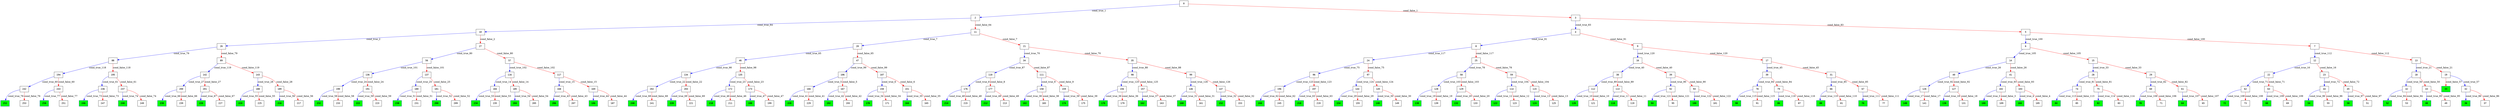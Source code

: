 digraph ExecutionTree {
	node [color=black fontname=Courier height=.5 shape=record]
	94 [color=blue, fillcolor=green, style=filled, fontcolor=black, fontname="Courier-Bold"]
	90 [color=blue, fillcolor=green, style=filled, fontcolor=black, fontname="Courier-Bold"]
	86 [color=blue, fillcolor=green, style=filled, fontcolor=black, fontname="Courier-Bold"]
	84 [color=blue, fillcolor=green, style=filled, fontcolor=black, fontname="Courier-Bold"]
	82 [color=blue, fillcolor=green, style=filled, fontcolor=black, fontname="Courier-Bold"]
	80 [color=blue, fillcolor=green, style=filled, fontcolor=black, fontname="Courier-Bold"]
	76 [color=blue, fillcolor=green, style=filled, fontcolor=black, fontname="Courier-Bold"]
	72 [color=blue, fillcolor=green, style=filled, fontcolor=black, fontname="Courier-Bold"]
	70 [color=blue, fillcolor=green, style=filled, fontcolor=black, fontname="Courier-Bold"]
	68 [color=blue, fillcolor=green, style=filled, fontcolor=black, fontname="Courier-Bold"]
	64 [color=blue, fillcolor=green, style=filled, fontcolor=black, fontname="Courier-Bold"]
	54 [color=blue, fillcolor=green, style=filled, fontcolor=black, fontname="Courier-Bold"]
	52 [color=blue, fillcolor=green, style=filled, fontcolor=black, fontname="Courier-Bold"]
	50 [color=blue, fillcolor=green, style=filled, fontcolor=black, fontname="Courier-Bold"]
	48 [color=blue, fillcolor=green, style=filled, fontcolor=black, fontname="Courier-Bold"]
	36 [color=blue, fillcolor=green, style=filled, fontcolor=black, fontname="Courier-Bold"]
	33 [color=blue, fillcolor=green, style=filled, fontcolor=black, fontname="Courier-Bold"]
	252 [color=blue, fillcolor=green, style=filled, fontcolor=black, fontname="Courier-Bold"]
	250 [color=blue, fillcolor=green, style=filled, fontcolor=black, fontname="Courier-Bold"]
	248 [color=blue, fillcolor=green, style=filled, fontcolor=black, fontname="Courier-Bold"]
	246 [color=blue, fillcolor=green, style=filled, fontcolor=black, fontname="Courier-Bold"]
	244 [color=blue, fillcolor=green, style=filled, fontcolor=black, fontname="Courier-Bold"]
	240 [color=blue, fillcolor=green, style=filled, fontcolor=black, fontname="Courier-Bold"]
	238 [color=blue, fillcolor=green, style=filled, fontcolor=black, fontname="Courier-Bold"]
	234 [color=blue, fillcolor=green, style=filled, fontcolor=black, fontname="Courier-Bold"]
	232 [color=blue, fillcolor=green, style=filled, fontcolor=black, fontname="Courier-Bold"]
	230 [color=blue, fillcolor=green, style=filled, fontcolor=black, fontname="Courier-Bold"]
	228 [color=blue, fillcolor=green, style=filled, fontcolor=black, fontname="Courier-Bold"]
	226 [color=blue, fillcolor=green, style=filled, fontcolor=black, fontname="Courier-Bold"]
	224 [color=blue, fillcolor=green, style=filled, fontcolor=black, fontname="Courier-Bold"]
	222 [color=blue, fillcolor=green, style=filled, fontcolor=black, fontname="Courier-Bold"]
	220 [color=blue, fillcolor=green, style=filled, fontcolor=black, fontname="Courier-Bold"]
	218 [color=blue, fillcolor=green, style=filled, fontcolor=black, fontname="Courier-Bold"]
	216 [color=blue, fillcolor=green, style=filled, fontcolor=black, fontname="Courier-Bold"]
	214 [color=blue, fillcolor=green, style=filled, fontcolor=black, fontname="Courier-Bold"]
	212 [color=blue, fillcolor=green, style=filled, fontcolor=black, fontname="Courier-Bold"]
	210 [color=blue, fillcolor=green, style=filled, fontcolor=black, fontname="Courier-Bold"]
	208 [color=blue, fillcolor=green, style=filled, fontcolor=black, fontname="Courier-Bold"]
	206 [color=blue, fillcolor=green, style=filled, fontcolor=black, fontname="Courier-Bold"]
	204 [color=blue, fillcolor=green, style=filled, fontcolor=black, fontname="Courier-Bold"]
	198 [color=blue, fillcolor=green, style=filled, fontcolor=black, fontname="Courier-Bold"]
	192 [color=blue, fillcolor=green, style=filled, fontcolor=black, fontname="Courier-Bold"]
	186 [color=blue, fillcolor=green, style=filled, fontcolor=black, fontname="Courier-Bold"]
	182 [color=blue, fillcolor=green, style=filled, fontcolor=black, fontname="Courier-Bold"]
	178 [color=blue, fillcolor=green, style=filled, fontcolor=black, fontname="Courier-Bold"]
	174 [color=blue, fillcolor=green, style=filled, fontcolor=black, fontname="Courier-Bold"]
	170 [color=blue, fillcolor=green, style=filled, fontcolor=black, fontname="Courier-Bold"]
	164 [color=blue, fillcolor=green, style=filled, fontcolor=black, fontname="Courier-Bold"]
	162 [color=blue, fillcolor=green, style=filled, fontcolor=black, fontname="Courier-Bold"]
	160 [color=blue, fillcolor=green, style=filled, fontcolor=black, fontname="Courier-Bold"]
	154 [color=blue, fillcolor=green, style=filled, fontcolor=black, fontname="Courier-Bold"]
	152 [color=blue, fillcolor=green, style=filled, fontcolor=black, fontname="Courier-Bold"]
	148 [color=blue, fillcolor=green, style=filled, fontcolor=black, fontname="Courier-Bold"]
	140 [color=blue, fillcolor=green, style=filled, fontcolor=black, fontname="Courier-Bold"]
	138 [color=blue, fillcolor=green, style=filled, fontcolor=black, fontname="Courier-Bold"]
	132 [color=blue, fillcolor=green, style=filled, fontcolor=black, fontname="Courier-Bold"]
	130 [color=blue, fillcolor=green, style=filled, fontcolor=black, fontname="Courier-Bold"]
	124 [color=blue, fillcolor=green, style=filled, fontcolor=black, fontname="Courier-Bold"]
	122 [color=blue, fillcolor=green, style=filled, fontcolor=black, fontname="Courier-Bold"]
	120 [color=blue, fillcolor=green, style=filled, fontcolor=black, fontname="Courier-Bold"]
	118 [color=blue, fillcolor=green, style=filled, fontcolor=black, fontname="Courier-Bold"]
	108 [color=blue, fillcolor=green, style=filled, fontcolor=black, fontname="Courier-Bold"]
	104 [color=blue, fillcolor=green, style=filled, fontcolor=black, fontname="Courier-Bold"]
	100 [color=blue, fillcolor=green, style=filled, fontcolor=black, fontname="Courier-Bold"]
	0 -> 2 [label=cond_true_1 color=blue]
	0 -> 3 [label=cond_false_1 color=red]
	2 -> 10 [label=cond_true_64 color=blue]
	2 -> 11 [label=cond_false_64 color=red]
	3 -> 4 [label=cond_true_83 color=blue]
	3 -> 5 [label=cond_false_83 color=red]
	10 -> 26 [label=cond_true_2 color=blue]
	10 -> 27 [label=cond_false_2 color=red]
	26 -> 88 [label=cond_true_79 color=blue]
	26 -> 89 [label=cond_false_79 color=red]
	27 -> 56 [label=cond_true_80 color=blue]
	27 -> 57 [label=cond_false_80 color=red]
	102 -> 108 [label=cond_true_3 color=blue]
	102 -> 109 [label=cond_false_3 color=red]
	103 -> 104 [label=cond_true_4 color=blue]
	103 -> 105 [label=cond_false_4 color=red]
	106 -> 166 [label=cond_true_5 color=blue]
	106 -> 167 [label=cond_false_5 color=red]
	166 -> 228 [label=cond_true_41 color=blue]
	166 -> 229 [label=cond_false_41 color=red]
	167 -> 192 [label=cond_true_42 color=blue]
	167 -> 193 [label=cond_false_42 color=red]
	107 -> 150 [label=cond_true_6 color=blue]
	107 -> 151 [label=cond_false_6 color=red]
	150 -> 170 [label=cond_true_34 color=blue]
	150 -> 171 [label=cond_false_34 color=red]
	151 -> 164 [label=cond_true_35 color=blue]
	151 -> 165 [label=cond_false_35 color=red]
	11 -> 20 [label=cond_true_7 color=blue]
	11 -> 21 [label=cond_false_7 color=red]
	20 -> 46 [label=cond_true_65 color=blue]
	20 -> 47 [label=cond_false_65 color=red]
	21 -> 34 [label=cond_true_70 color=blue]
	21 -> 35 [label=cond_false_70 color=red]
	110 -> 176 [label=cond_true_8 color=blue]
	110 -> 177 [label=cond_false_8 color=red]
	176 -> 214 [label=cond_true_48 color=blue]
	176 -> 215 [label=cond_false_48 color=red]
	177 -> 212 [label=cond_true_49 color=blue]
	177 -> 213 [label=cond_false_49 color=red]
	111 -> 158 [label=cond_true_9 color=blue]
	111 -> 159 [label=cond_false_9 color=red]
	158 -> 182 [label=cond_true_38 color=blue]
	158 -> 183 [label=cond_false_38 color=red]
	159 -> 174 [label=cond_true_39 color=blue]
	159 -> 175 [label=cond_false_39 color=red]
	112 -> 120 [label=cond_true_10 color=blue]
	112 -> 121 [label=cond_false_10 color=red]
	113 -> 118 [label=cond_true_11 color=blue]
	113 -> 119 [label=cond_false_11 color=red]
	114 -> 122 [label=cond_true_12 color=blue]
	114 -> 123 [label=cond_false_12 color=red]
	115 -> 124 [label=cond_true_13 color=blue]
	115 -> 125 [label=cond_false_13 color=red]
	116 -> 184 [label=cond_true_14 color=blue]
	116 -> 185 [label=cond_false_14 color=red]
	184 -> 234 [label=cond_true_53 color=blue]
	184 -> 235 [label=cond_false_53 color=red]
	185 -> 204 [label=cond_true_54 color=blue]
	185 -> 205 [label=cond_false_54 color=red]
	117 -> 168 [label=cond_true_15 color=blue]
	117 -> 169 [label=cond_false_15 color=red]
	168 -> 206 [label=cond_true_43 color=blue]
	168 -> 207 [label=cond_false_43 color=red]
	169 -> 186 [label=cond_true_44 color=blue]
	169 -> 187 [label=cond_false_44 color=red]
	12 -> 22 [label=cond_true_16 color=blue]
	12 -> 23 [label=cond_false_16 color=red]
	22 -> 62 [label=cond_true_71 color=blue]
	22 -> 63 [label=cond_false_71 color=red]
	23 -> 44 [label=cond_true_72 color=blue]
	23 -> 45 [label=cond_false_72 color=red]
	126 -> 140 [label=cond_true_17 color=blue]
	126 -> 141 [label=cond_false_17 color=red]
	127 -> 130 [label=cond_true_18 color=blue]
	127 -> 131 [label=cond_false_18 color=red]
	128 -> 138 [label=cond_true_19 color=blue]
	128 -> 139 [label=cond_false_19 color=red]
	129 -> 132 [label=cond_true_20 color=blue]
	129 -> 133 [label=cond_false_20 color=red]
	13 -> 18 [label=cond_true_21 color=blue]
	13 -> 19 [label=cond_false_21 color=red]
	18 -> 42 [label=cond_true_50 color=blue]
	18 -> 43 [label=cond_false_50 color=red]
	19 -> 32 [label=cond_true_57 color=blue]
	19 -> 33 [label=cond_false_57 color=red]
	134 -> 202 [label=cond_true_22 color=blue]
	134 -> 203 [label=cond_false_22 color=red]
	202 -> 240 [label=cond_true_68 color=blue]
	202 -> 241 [label=cond_false_68 color=red]
	203 -> 220 [label=cond_true_69 color=blue]
	203 -> 221 [label=cond_false_69 color=red]
	135 -> 172 [label=cond_true_23 color=blue]
	135 -> 173 [label=cond_false_23 color=red]
	172 -> 210 [label=cond_true_46 color=blue]
	172 -> 211 [label=cond_false_46 color=red]
	173 -> 198 [label=cond_true_47 color=blue]
	173 -> 199 [label=cond_false_47 color=red]
	136 -> 190 [label=cond_true_24 color=blue]
	136 -> 191 [label=cond_false_24 color=red]
	190 -> 232 [label=cond_true_58 color=blue]
	190 -> 233 [label=cond_false_58 color=red]
	191 -> 222 [label=cond_true_59 color=blue]
	191 -> 223 [label=cond_false_59 color=red]
	137 -> 180 [label=cond_true_25 color=blue]
	137 -> 181 [label=cond_false_25 color=red]
	180 -> 230 [label=cond_true_51 color=blue]
	180 -> 231 [label=cond_false_51 color=red]
	181 -> 208 [label=cond_true_52 color=blue]
	181 -> 209 [label=cond_false_52 color=red]
	14 -> 40 [label=cond_true_26 color=blue]
	14 -> 41 [label=cond_false_26 color=red]
	40 -> 126 [label=cond_true_92 color=blue]
	40 -> 127 [label=cond_false_92 color=red]
	41 -> 102 [label=cond_true_93 color=blue]
	41 -> 103 [label=cond_false_93 color=red]
	142 -> 200 [label=cond_true_27 color=blue]
	142 -> 201 [label=cond_false_27 color=red]
	200 -> 238 [label=cond_true_66 color=blue]
	200 -> 239 [label=cond_false_66 color=red]
	201 -> 226 [label=cond_true_67 color=blue]
	201 -> 227 [label=cond_false_67 color=red]
	143 -> 188 [label=cond_true_28 color=blue]
	143 -> 189 [label=cond_false_28 color=red]
	188 -> 224 [label=cond_true_55 color=blue]
	188 -> 225 [label=cond_false_55 color=red]
	189 -> 216 [label=cond_true_56 color=blue]
	189 -> 217 [label=cond_false_56 color=red]
	144 -> 154 [label=cond_true_29 color=blue]
	144 -> 155 [label=cond_false_29 color=red]
	145 -> 148 [label=cond_true_30 color=blue]
	145 -> 149 [label=cond_false_30 color=red]
	146 -> 160 [label=cond_true_31 color=blue]
	146 -> 161 [label=cond_false_31 color=red]
	147 -> 152 [label=cond_true_32 color=blue]
	147 -> 153 [label=cond_false_32 color=red]
	15 -> 28 [label=cond_true_33 color=blue]
	15 -> 29 [label=cond_false_33 color=red]
	28 -> 74 [label=cond_true_81 color=blue]
	28 -> 75 [label=cond_false_81 color=red]
	29 -> 60 [label=cond_true_82 color=blue]
	29 -> 61 [label=cond_false_82 color=red]
	156 -> 178 [label=cond_true_36 color=blue]
	156 -> 179 [label=cond_false_36 color=red]
	157 -> 162 [label=cond_true_37 color=blue]
	157 -> 163 [label=cond_false_37 color=red]
	16 -> 38 [label=cond_true_40 color=blue]
	16 -> 39 [label=cond_false_40 color=red]
	38 -> 112 [label=cond_true_89 color=blue]
	38 -> 113 [label=cond_false_89 color=red]
	39 -> 92 [label=cond_true_90 color=blue]
	39 -> 93 [label=cond_false_90 color=red]
	17 -> 30 [label=cond_true_45 color=blue]
	17 -> 31 [label=cond_false_45 color=red]
	30 -> 78 [label=cond_true_84 color=blue]
	30 -> 79 [label=cond_false_84 color=red]
	31 -> 66 [label=cond_true_85 color=blue]
	31 -> 67 [label=cond_false_85 color=red]
	42 -> 52 [label=cond_true_94 color=blue]
	42 -> 53 [label=cond_false_94 color=red]
	43 -> 48 [label=cond_true_95 color=blue]
	43 -> 49 [label=cond_false_95 color=red]
	32 -> 36 [label=cond_true_86 color=blue]
	32 -> 37 [label=cond_false_86 color=red]
	194 -> 242 [label=cond_true_60 color=blue]
	194 -> 243 [label=cond_false_60 color=red]
	242 -> 252 [label=cond_true_76 color=blue]
	242 -> 253 [label=cond_false_76 color=red]
	243 -> 250 [label=cond_true_77 color=blue]
	243 -> 251 [label=cond_false_77 color=red]
	195 -> 236 [label=cond_true_61 color=blue]
	195 -> 237 [label=cond_false_61 color=red]
	236 -> 246 [label=cond_true_73 color=blue]
	236 -> 247 [label=cond_false_73 color=red]
	237 -> 248 [label=cond_true_74 color=blue]
	237 -> 249 [label=cond_false_74 color=red]
	196 -> 244 [label=cond_true_62 color=blue]
	196 -> 245 [label=cond_false_62 color=red]
	197 -> 218 [label=cond_true_63 color=blue]
	197 -> 219 [label=cond_false_63 color=red]
	46 -> 134 [label=cond_true_98 color=blue]
	46 -> 135 [label=cond_false_98 color=red]
	47 -> 106 [label=cond_true_99 color=blue]
	47 -> 107 [label=cond_false_99 color=red]
	34 -> 110 [label=cond_true_87 color=blue]
	34 -> 111 [label=cond_false_87 color=red]
	35 -> 98 [label=cond_true_88 color=blue]
	35 -> 99 [label=cond_false_88 color=red]
	62 -> 72 [label=cond_true_108 color=blue]
	62 -> 73 [label=cond_false_108 color=red]
	63 -> 68 [label=cond_true_109 color=blue]
	63 -> 69 [label=cond_false_109 color=red]
	44 -> 54 [label=cond_true_96 color=blue]
	44 -> 55 [label=cond_false_96 color=red]
	45 -> 50 [label=cond_true_97 color=blue]
	45 -> 51 [label=cond_false_97 color=red]
	24 -> 96 [label=cond_true_75 color=blue]
	24 -> 97 [label=cond_false_75 color=red]
	96 -> 196 [label=cond_true_123 color=blue]
	96 -> 197 [label=cond_false_123 color=red]
	97 -> 144 [label=cond_true_124 color=blue]
	97 -> 145 [label=cond_false_124 color=red]
	25 -> 58 [label=cond_true_78 color=blue]
	25 -> 59 [label=cond_false_78 color=red]
	58 -> 128 [label=cond_true_103 color=blue]
	58 -> 129 [label=cond_false_103 color=red]
	59 -> 114 [label=cond_true_104 color=blue]
	59 -> 115 [label=cond_false_104 color=red]
	88 -> 194 [label=cond_true_118 color=blue]
	88 -> 195 [label=cond_false_118 color=red]
	89 -> 142 [label=cond_true_119 color=blue]
	89 -> 143 [label=cond_false_119 color=red]
	56 -> 136 [label=cond_true_101 color=blue]
	56 -> 137 [label=cond_false_101 color=red]
	57 -> 116 [label=cond_true_102 color=blue]
	57 -> 117 [label=cond_false_102 color=red]
	74 -> 84 [label=cond_true_113 color=blue]
	74 -> 85 [label=cond_false_113 color=red]
	75 -> 82 [label=cond_true_114 color=blue]
	75 -> 83 [label=cond_false_114 color=red]
	60 -> 70 [label=cond_true_106 color=blue]
	60 -> 71 [label=cond_false_106 color=red]
	61 -> 64 [label=cond_true_107 color=blue]
	61 -> 65 [label=cond_false_107 color=red]
	4 -> 8 [label=cond_true_91 color=blue]
	4 -> 9 [label=cond_false_91 color=red]
	5 -> 6 [label=cond_true_100 color=blue]
	5 -> 7 [label=cond_false_100 color=red]
	78 -> 90 [label=cond_true_115 color=blue]
	78 -> 91 [label=cond_false_115 color=red]
	79 -> 86 [label=cond_true_116 color=blue]
	79 -> 87 [label=cond_false_116 color=red]
	66 -> 80 [label=cond_true_110 color=blue]
	66 -> 81 [label=cond_false_110 color=red]
	67 -> 76 [label=cond_true_111 color=blue]
	67 -> 77 [label=cond_false_111 color=red]
	98 -> 156 [label=cond_true_125 color=blue]
	98 -> 157 [label=cond_false_125 color=red]
	99 -> 146 [label=cond_true_126 color=blue]
	99 -> 147 [label=cond_false_126 color=red]
	92 -> 94 [label=cond_true_121 color=blue]
	92 -> 95 [label=cond_false_121 color=red]
	93 -> 100 [label=cond_true_122 color=blue]
	93 -> 101 [label=cond_false_122 color=red]
	8 -> 24 [label=cond_true_117 color=blue]
	8 -> 25 [label=cond_false_117 color=red]
	9 -> 16 [label=cond_true_120 color=blue]
	9 -> 17 [label=cond_false_120 color=red]
	6 -> 14 [label=cond_true_105 color=blue]
	6 -> 15 [label=cond_false_105 color=red]
	7 -> 12 [label=cond_true_112 color=blue]
	7 -> 13 [label=cond_false_112 color=red]
}
